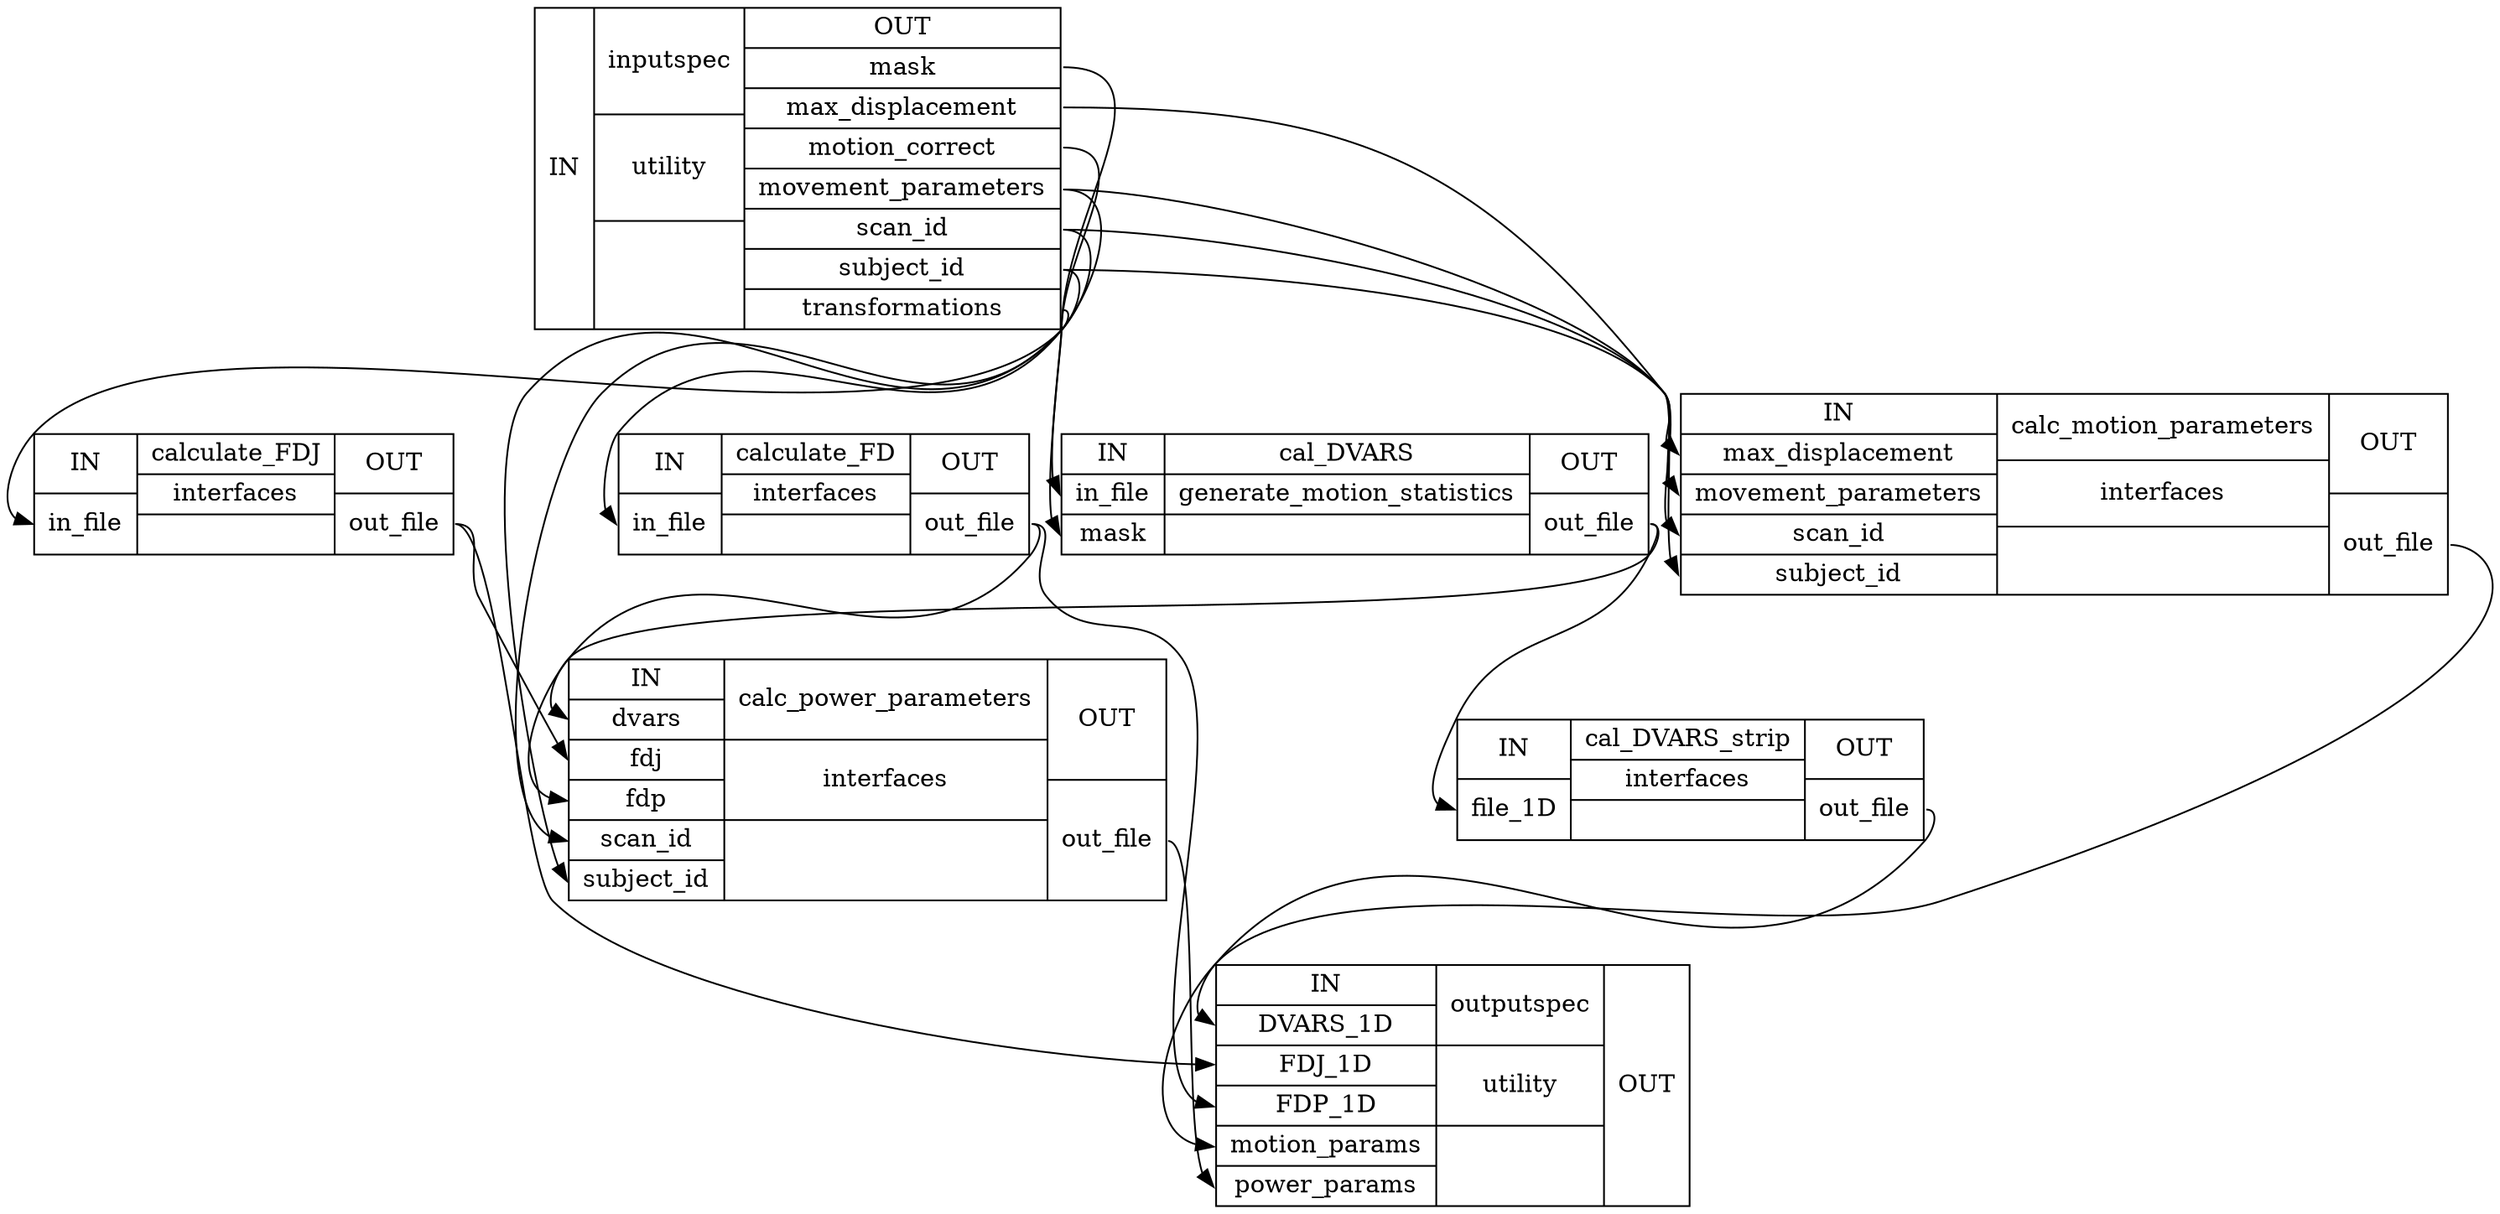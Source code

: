 digraph structs {
node [shape=record];
"motion_statsinputspec" [label="{IN}|{ inputspec | utility |  }|{OUT|<outmask> mask|<outmaxdisplacement> max_displacement|<outmotioncorrect> motion_correct|<outmovementparameters> movement_parameters|<outscanid> scan_id|<outsubjectid> subject_id|<outtransformations> transformations}"];
"motion_statscalc_motion_parameters" [label="{IN|<inmaxdisplacement> max_displacement|<inmovementparameters> movement_parameters|<inscanid> scan_id|<insubjectid> subject_id}|{ calc_motion_parameters | interfaces |  }|{OUT|<outoutfile> out_file}"];
"motion_statscalculate_FDJ" [label="{IN|<ininfile> in_file}|{ calculate_FDJ | interfaces |  }|{OUT|<outoutfile> out_file}"];
"motion_statscalculate_FD" [label="{IN|<ininfile> in_file}|{ calculate_FD | interfaces |  }|{OUT|<outoutfile> out_file}"];
"motion_statscal_DVARS" [label="{IN|<ininfile> in_file|<inmask> mask}|{ cal_DVARS | generate_motion_statistics |  }|{OUT|<outoutfile> out_file}"];
"motion_statscalc_power_parameters" [label="{IN|<indvars> dvars|<infdj> fdj|<infdp> fdp|<inscanid> scan_id|<insubjectid> subject_id}|{ calc_power_parameters | interfaces |  }|{OUT|<outoutfile> out_file}"];
"motion_statscal_DVARS_strip" [label="{IN|<infile1D> file_1D}|{ cal_DVARS_strip | interfaces |  }|{OUT|<outoutfile> out_file}"];
"motion_statsoutputspec" [label="{IN|<inDVARS1D> DVARS_1D|<inFDJ1D> FDJ_1D|<inFDP1D> FDP_1D|<inmotionparams> motion_params|<inpowerparams> power_params}|{ outputspec | utility |  }|{OUT}"];
"motion_statscal_DVARS":"outoutfile":e -> "motion_statscal_DVARS_strip":"infile1D":w;
"motion_statscal_DVARS":"outoutfile":e -> "motion_statscalc_power_parameters":"indvars":w;
"motion_statscal_DVARS_strip":"outoutfile":e -> "motion_statsoutputspec":"inDVARS1D":w;
"motion_statscalc_motion_parameters":"outoutfile":e -> "motion_statsoutputspec":"inmotionparams":w;
"motion_statscalc_power_parameters":"outoutfile":e -> "motion_statsoutputspec":"inpowerparams":w;
"motion_statscalculate_FD":"outoutfile":e -> "motion_statscalc_power_parameters":"infdp":w;
"motion_statscalculate_FD":"outoutfile":e -> "motion_statsoutputspec":"inFDP1D":w;
"motion_statscalculate_FDJ":"outoutfile":e -> "motion_statscalc_power_parameters":"infdj":w;
"motion_statscalculate_FDJ":"outoutfile":e -> "motion_statsoutputspec":"inFDJ1D":w;
"motion_statsinputspec":"outmask":e -> "motion_statscal_DVARS":"inmask":w;
"motion_statsinputspec":"outmaxdisplacement":e -> "motion_statscalc_motion_parameters":"inmaxdisplacement":w;
"motion_statsinputspec":"outmotioncorrect":e -> "motion_statscal_DVARS":"ininfile":w;
"motion_statsinputspec":"outmovementparameters":e -> "motion_statscalc_motion_parameters":"inmovementparameters":w;
"motion_statsinputspec":"outmovementparameters":e -> "motion_statscalculate_FD":"ininfile":w;
"motion_statsinputspec":"outscanid":e -> "motion_statscalc_motion_parameters":"inscanid":w;
"motion_statsinputspec":"outscanid":e -> "motion_statscalc_power_parameters":"inscanid":w;
"motion_statsinputspec":"outsubjectid":e -> "motion_statscalc_motion_parameters":"insubjectid":w;
"motion_statsinputspec":"outsubjectid":e -> "motion_statscalc_power_parameters":"insubjectid":w;
"motion_statsinputspec":"outtransformations":e -> "motion_statscalculate_FDJ":"ininfile":w;
}